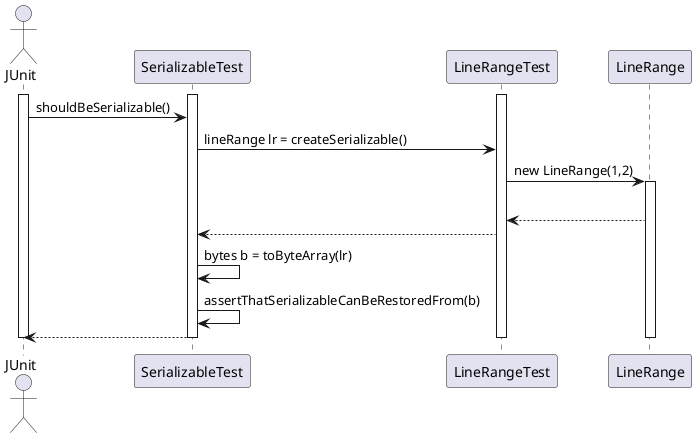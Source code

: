 @startuml

actor JUnit
participant SerializableTest
participant LineRangeTest
participant LineRange

activate JUnit
activate SerializableTest
activate LineRangeTest

JUnit -> SerializableTest : shouldBeSerializable()
SerializableTest -> LineRangeTest : lineRange lr = createSerializable()

LineRangeTest -> LineRange : new LineRange(1,2)
activate LineRange
|||
LineRangeTest <-- LineRange

SerializableTest <-- LineRangeTest
SerializableTest -> SerializableTest : bytes b = toByteArray(lr)
SerializableTest -> SerializableTest : assertThatSerializableCanBeRestoredFrom(b)
JUnit <-- SerializableTest

deactivate LineRange
deactivate LineRangeTest
deactivate SerializableTest
deactivate JUnit

@enduml